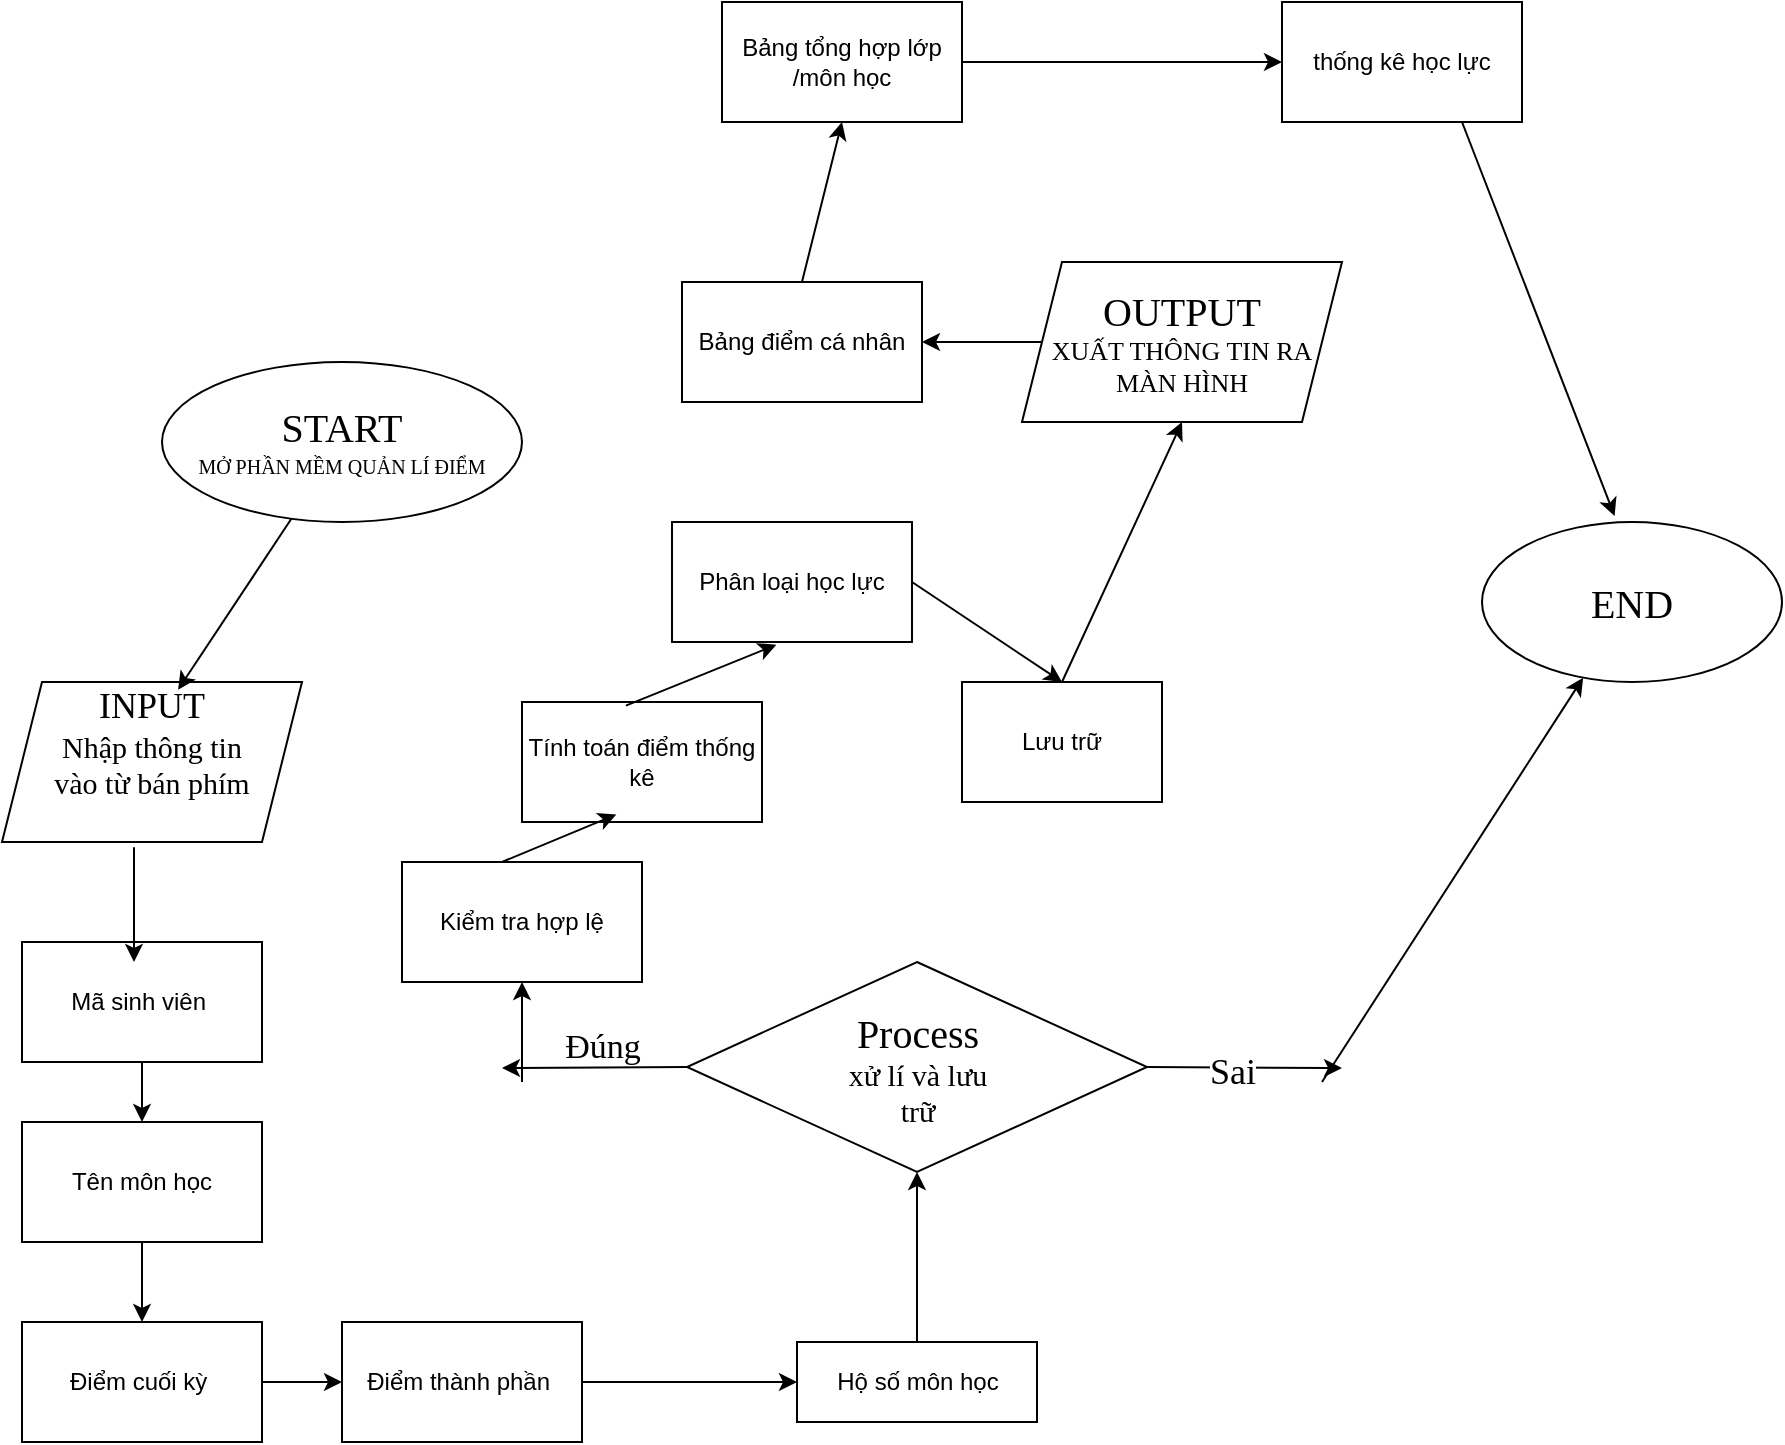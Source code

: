 <mxfile version="28.2.2">
  <diagram name="Page-1" id="7Qls2PjvW-5MO54gI731">
    <mxGraphModel dx="1042" dy="658" grid="1" gridSize="10" guides="1" tooltips="1" connect="1" arrows="1" fold="1" page="1" pageScale="1" pageWidth="850" pageHeight="1100" math="0" shadow="0">
      <root>
        <mxCell id="0" />
        <mxCell id="1" parent="0" />
        <mxCell id="jB4cQk2fFuhU0whX5ETW-93" value="&lt;font face=&quot;Times New Roman&quot;&gt;&lt;span style=&quot;font-size: 20px;&quot;&gt;START&lt;/span&gt;&lt;/font&gt;&lt;div&gt;&lt;font style=&quot;font-size: 10px;&quot; face=&quot;Times New Roman&quot;&gt;MỞ PHẦN MỀM QUẢN LÍ ĐIỂM&lt;/font&gt;&lt;/div&gt;" style="ellipse;whiteSpace=wrap;html=1;" vertex="1" parent="1">
          <mxGeometry x="330" y="300" width="180" height="80" as="geometry" />
        </mxCell>
        <mxCell id="jB4cQk2fFuhU0whX5ETW-94" value="&lt;font style=&quot;font-size: 18px;&quot; face=&quot;Times New Roman&quot;&gt;INPUT&lt;/font&gt;&lt;div&gt;&lt;font face=&quot;Times New Roman&quot;&gt;&lt;font style=&quot;font-size: 15px;&quot;&gt;Nhập thông tin&lt;/font&gt;&lt;/font&gt;&lt;/div&gt;&lt;div&gt;&lt;font style=&quot;font-size: 15px;&quot; face=&quot;Times New Roman&quot;&gt;&lt;font style=&quot;&quot;&gt;vào từ bán phím&lt;/font&gt;&lt;br&gt;&lt;/font&gt;&lt;div&gt;&lt;font face=&quot;Times New Roman&quot;&gt;&lt;span style=&quot;font-size: 16px;&quot;&gt;&lt;br&gt;&lt;/span&gt;&lt;/font&gt;&lt;/div&gt;&lt;/div&gt;" style="shape=parallelogram;perimeter=parallelogramPerimeter;whiteSpace=wrap;html=1;fixedSize=1;" vertex="1" parent="1">
          <mxGeometry x="250" y="460" width="150" height="80" as="geometry" />
        </mxCell>
        <mxCell id="jB4cQk2fFuhU0whX5ETW-95" style="edgeStyle=orthogonalEdgeStyle;rounded=0;orthogonalLoop=1;jettySize=auto;html=1;exitX=0.5;exitY=1;exitDx=0;exitDy=0;" edge="1" parent="1" source="jB4cQk2fFuhU0whX5ETW-94" target="jB4cQk2fFuhU0whX5ETW-94">
          <mxGeometry relative="1" as="geometry" />
        </mxCell>
        <mxCell id="jB4cQk2fFuhU0whX5ETW-96" value="Mã sinh viên&amp;nbsp;" style="rounded=0;whiteSpace=wrap;html=1;" vertex="1" parent="1">
          <mxGeometry x="260" y="590" width="120" height="60" as="geometry" />
        </mxCell>
        <mxCell id="jB4cQk2fFuhU0whX5ETW-97" value="Điểm cuối kỳ&amp;nbsp;" style="rounded=0;whiteSpace=wrap;html=1;" vertex="1" parent="1">
          <mxGeometry x="260" y="780" width="120" height="60" as="geometry" />
        </mxCell>
        <mxCell id="jB4cQk2fFuhU0whX5ETW-98" value="Điểm thành phần&amp;nbsp;" style="rounded=0;whiteSpace=wrap;html=1;" vertex="1" parent="1">
          <mxGeometry x="420" y="780" width="120" height="60" as="geometry" />
        </mxCell>
        <mxCell id="jB4cQk2fFuhU0whX5ETW-99" value="Tên môn học" style="rounded=0;whiteSpace=wrap;html=1;" vertex="1" parent="1">
          <mxGeometry x="260" y="680" width="120" height="60" as="geometry" />
        </mxCell>
        <mxCell id="jB4cQk2fFuhU0whX5ETW-100" value="Hộ số môn học" style="rounded=0;whiteSpace=wrap;html=1;" vertex="1" parent="1">
          <mxGeometry x="647.5" y="790" width="120" height="40" as="geometry" />
        </mxCell>
        <mxCell id="jB4cQk2fFuhU0whX5ETW-101" value="" style="endArrow=classic;html=1;rounded=0;exitX=1;exitY=0.5;exitDx=0;exitDy=0;entryX=0;entryY=0.5;entryDx=0;entryDy=0;" edge="1" parent="1" source="jB4cQk2fFuhU0whX5ETW-97" target="jB4cQk2fFuhU0whX5ETW-98">
          <mxGeometry width="50" height="50" relative="1" as="geometry">
            <mxPoint x="500" y="760" as="sourcePoint" />
            <mxPoint x="550" y="710" as="targetPoint" />
          </mxGeometry>
        </mxCell>
        <mxCell id="jB4cQk2fFuhU0whX5ETW-102" value="" style="endArrow=classic;html=1;rounded=0;exitX=0.5;exitY=1;exitDx=0;exitDy=0;entryX=0.5;entryY=0;entryDx=0;entryDy=0;" edge="1" parent="1" source="jB4cQk2fFuhU0whX5ETW-99" target="jB4cQk2fFuhU0whX5ETW-97">
          <mxGeometry width="50" height="50" relative="1" as="geometry">
            <mxPoint x="500" y="760" as="sourcePoint" />
            <mxPoint x="550" y="710" as="targetPoint" />
          </mxGeometry>
        </mxCell>
        <mxCell id="jB4cQk2fFuhU0whX5ETW-103" value="" style="endArrow=classic;html=1;rounded=0;exitX=0.5;exitY=1;exitDx=0;exitDy=0;entryX=0.5;entryY=0;entryDx=0;entryDy=0;" edge="1" parent="1" source="jB4cQk2fFuhU0whX5ETW-96" target="jB4cQk2fFuhU0whX5ETW-99">
          <mxGeometry width="50" height="50" relative="1" as="geometry">
            <mxPoint x="500" y="760" as="sourcePoint" />
            <mxPoint x="550" y="710" as="targetPoint" />
          </mxGeometry>
        </mxCell>
        <mxCell id="jB4cQk2fFuhU0whX5ETW-104" value="" style="endArrow=classic;html=1;rounded=0;exitX=0.44;exitY=1.033;exitDx=0;exitDy=0;exitPerimeter=0;" edge="1" parent="1" source="jB4cQk2fFuhU0whX5ETW-94">
          <mxGeometry width="50" height="50" relative="1" as="geometry">
            <mxPoint x="500" y="760" as="sourcePoint" />
            <mxPoint x="316" y="600" as="targetPoint" />
          </mxGeometry>
        </mxCell>
        <mxCell id="jB4cQk2fFuhU0whX5ETW-105" value="" style="endArrow=classic;html=1;rounded=0;exitX=1;exitY=0.5;exitDx=0;exitDy=0;" edge="1" parent="1" source="jB4cQk2fFuhU0whX5ETW-98" target="jB4cQk2fFuhU0whX5ETW-100">
          <mxGeometry width="50" height="50" relative="1" as="geometry">
            <mxPoint x="500" y="860" as="sourcePoint" />
            <mxPoint x="550" y="810" as="targetPoint" />
          </mxGeometry>
        </mxCell>
        <mxCell id="jB4cQk2fFuhU0whX5ETW-106" value="" style="endArrow=classic;html=1;rounded=0;exitX=0.5;exitY=0;exitDx=0;exitDy=0;entryX=0.5;entryY=1;entryDx=0;entryDy=0;" edge="1" parent="1" source="jB4cQk2fFuhU0whX5ETW-100" target="jB4cQk2fFuhU0whX5ETW-107">
          <mxGeometry width="50" height="50" relative="1" as="geometry">
            <mxPoint x="500" y="760" as="sourcePoint" />
            <mxPoint x="680" y="740" as="targetPoint" />
          </mxGeometry>
        </mxCell>
        <mxCell id="jB4cQk2fFuhU0whX5ETW-107" value="&lt;font face=&quot;Times New Roman&quot; style=&quot;font-size: 20px;&quot;&gt;Process&lt;/font&gt;&lt;div&gt;&lt;font style=&quot;font-size: 15px;&quot; face=&quot;Times New Roman&quot;&gt;xử lí và lưu&lt;/font&gt;&lt;/div&gt;&lt;div&gt;&lt;font style=&quot;font-size: 15px;&quot; face=&quot;Times New Roman&quot;&gt;trữ&lt;/font&gt;&lt;/div&gt;" style="rhombus;whiteSpace=wrap;html=1;" vertex="1" parent="1">
          <mxGeometry x="592.5" y="600" width="230" height="105" as="geometry" />
        </mxCell>
        <mxCell id="jB4cQk2fFuhU0whX5ETW-108" value="" style="endArrow=classic;html=1;rounded=0;exitX=1;exitY=0.5;exitDx=0;exitDy=0;" edge="1" parent="1" source="jB4cQk2fFuhU0whX5ETW-107">
          <mxGeometry width="50" height="50" relative="1" as="geometry">
            <mxPoint x="510" y="560" as="sourcePoint" />
            <mxPoint x="920" y="653" as="targetPoint" />
          </mxGeometry>
        </mxCell>
        <mxCell id="jB4cQk2fFuhU0whX5ETW-109" value="&lt;font face=&quot;Times New Roman&quot; style=&quot;font-size: 18px;&quot;&gt;Sai&lt;/font&gt;" style="edgeLabel;html=1;align=center;verticalAlign=middle;resizable=0;points=[];" vertex="1" connectable="0" parent="jB4cQk2fFuhU0whX5ETW-108">
          <mxGeometry x="-0.136" y="-2" relative="1" as="geometry">
            <mxPoint as="offset" />
          </mxGeometry>
        </mxCell>
        <mxCell id="jB4cQk2fFuhU0whX5ETW-110" value="Lưu trữ" style="rounded=0;whiteSpace=wrap;html=1;" vertex="1" parent="1">
          <mxGeometry x="730" y="460" width="100" height="60" as="geometry" />
        </mxCell>
        <mxCell id="jB4cQk2fFuhU0whX5ETW-111" value="Phân loại học lực" style="rounded=0;whiteSpace=wrap;html=1;" vertex="1" parent="1">
          <mxGeometry x="585" y="380" width="120" height="60" as="geometry" />
        </mxCell>
        <mxCell id="jB4cQk2fFuhU0whX5ETW-112" value="Kiểm tra hợp lệ" style="rounded=0;whiteSpace=wrap;html=1;" vertex="1" parent="1">
          <mxGeometry x="450" y="550" width="120" height="60" as="geometry" />
        </mxCell>
        <mxCell id="jB4cQk2fFuhU0whX5ETW-113" value="Tính toán điểm thống kê" style="rounded=0;whiteSpace=wrap;html=1;" vertex="1" parent="1">
          <mxGeometry x="510" y="470" width="120" height="60" as="geometry" />
        </mxCell>
        <mxCell id="jB4cQk2fFuhU0whX5ETW-114" value="" style="endArrow=classic;html=1;rounded=0;exitX=0;exitY=0.5;exitDx=0;exitDy=0;" edge="1" parent="1" source="jB4cQk2fFuhU0whX5ETW-107">
          <mxGeometry width="50" height="50" relative="1" as="geometry">
            <mxPoint x="500" y="550" as="sourcePoint" />
            <mxPoint x="500" y="653" as="targetPoint" />
          </mxGeometry>
        </mxCell>
        <mxCell id="jB4cQk2fFuhU0whX5ETW-115" style="edgeStyle=orthogonalEdgeStyle;rounded=0;orthogonalLoop=1;jettySize=auto;html=1;exitX=0.5;exitY=1;exitDx=0;exitDy=0;" edge="1" parent="1" source="jB4cQk2fFuhU0whX5ETW-110" target="jB4cQk2fFuhU0whX5ETW-110">
          <mxGeometry relative="1" as="geometry" />
        </mxCell>
        <mxCell id="jB4cQk2fFuhU0whX5ETW-116" value="" style="endArrow=classic;html=1;rounded=0;entryX=0.393;entryY=0.937;entryDx=0;entryDy=0;entryPerimeter=0;" edge="1" parent="1" target="jB4cQk2fFuhU0whX5ETW-113">
          <mxGeometry width="50" height="50" relative="1" as="geometry">
            <mxPoint x="500" y="550" as="sourcePoint" />
            <mxPoint x="550" y="500" as="targetPoint" />
          </mxGeometry>
        </mxCell>
        <mxCell id="jB4cQk2fFuhU0whX5ETW-117" value="" style="endArrow=classic;html=1;rounded=0;exitX=0.433;exitY=0.03;exitDx=0;exitDy=0;exitPerimeter=0;entryX=0.435;entryY=1.023;entryDx=0;entryDy=0;entryPerimeter=0;" edge="1" parent="1" source="jB4cQk2fFuhU0whX5ETW-113" target="jB4cQk2fFuhU0whX5ETW-111">
          <mxGeometry width="50" height="50" relative="1" as="geometry">
            <mxPoint x="500" y="550" as="sourcePoint" />
            <mxPoint x="550" y="500" as="targetPoint" />
          </mxGeometry>
        </mxCell>
        <mxCell id="jB4cQk2fFuhU0whX5ETW-118" value="" style="endArrow=classic;html=1;rounded=0;exitX=1;exitY=0.5;exitDx=0;exitDy=0;entryX=0.5;entryY=0;entryDx=0;entryDy=0;" edge="1" parent="1" source="jB4cQk2fFuhU0whX5ETW-111" target="jB4cQk2fFuhU0whX5ETW-110">
          <mxGeometry width="50" height="50" relative="1" as="geometry">
            <mxPoint x="500" y="550" as="sourcePoint" />
            <mxPoint x="550" y="500" as="targetPoint" />
          </mxGeometry>
        </mxCell>
        <mxCell id="jB4cQk2fFuhU0whX5ETW-119" value="" style="endArrow=classic;html=1;rounded=0;entryX=0.5;entryY=1;entryDx=0;entryDy=0;" edge="1" parent="1" target="jB4cQk2fFuhU0whX5ETW-112">
          <mxGeometry width="50" height="50" relative="1" as="geometry">
            <mxPoint x="510" y="660" as="sourcePoint" />
            <mxPoint x="550" y="500" as="targetPoint" />
          </mxGeometry>
        </mxCell>
        <mxCell id="jB4cQk2fFuhU0whX5ETW-120" value="" style="endArrow=classic;html=1;rounded=0;entryX=0.587;entryY=0.048;entryDx=0;entryDy=0;entryPerimeter=0;" edge="1" parent="1" source="jB4cQk2fFuhU0whX5ETW-93" target="jB4cQk2fFuhU0whX5ETW-94">
          <mxGeometry width="50" height="50" relative="1" as="geometry">
            <mxPoint x="500" y="550" as="sourcePoint" />
            <mxPoint x="550" y="500" as="targetPoint" />
          </mxGeometry>
        </mxCell>
        <mxCell id="jB4cQk2fFuhU0whX5ETW-121" value="&lt;font style=&quot;font-size: 17px;&quot; face=&quot;Times New Roman&quot;&gt;Đúng&lt;/font&gt;" style="text;html=1;align=center;verticalAlign=middle;resizable=0;points=[];autosize=1;strokeColor=none;fillColor=none;" vertex="1" parent="1">
          <mxGeometry x="520" y="628" width="60" height="30" as="geometry" />
        </mxCell>
        <mxCell id="jB4cQk2fFuhU0whX5ETW-122" value="&lt;font face=&quot;Times New Roman&quot;&gt;&lt;span style=&quot;font-size: 20px;&quot;&gt;OUTPUT&lt;/span&gt;&lt;/font&gt;&lt;div&gt;&lt;font style=&quot;font-size: 13px;&quot; face=&quot;Times New Roman&quot;&gt;XUẤT THÔNG TIN RA MÀN HÌNH&lt;/font&gt;&lt;/div&gt;" style="shape=parallelogram;perimeter=parallelogramPerimeter;whiteSpace=wrap;html=1;fixedSize=1;" vertex="1" parent="1">
          <mxGeometry x="760" y="250" width="160" height="80" as="geometry" />
        </mxCell>
        <mxCell id="jB4cQk2fFuhU0whX5ETW-123" value="Bảng tổng hợp lớp /môn học" style="rounded=0;whiteSpace=wrap;html=1;" vertex="1" parent="1">
          <mxGeometry x="610" y="120" width="120" height="60" as="geometry" />
        </mxCell>
        <mxCell id="jB4cQk2fFuhU0whX5ETW-124" value="thống kê học lực" style="rounded=0;whiteSpace=wrap;html=1;" vertex="1" parent="1">
          <mxGeometry x="890" y="120" width="120" height="60" as="geometry" />
        </mxCell>
        <mxCell id="jB4cQk2fFuhU0whX5ETW-125" value="Bảng điểm cá nhân" style="rounded=0;whiteSpace=wrap;html=1;" vertex="1" parent="1">
          <mxGeometry x="590" y="260" width="120" height="60" as="geometry" />
        </mxCell>
        <mxCell id="jB4cQk2fFuhU0whX5ETW-126" value="" style="endArrow=classic;html=1;rounded=0;exitX=0.5;exitY=0;exitDx=0;exitDy=0;entryX=0.5;entryY=1;entryDx=0;entryDy=0;" edge="1" parent="1" source="jB4cQk2fFuhU0whX5ETW-110" target="jB4cQk2fFuhU0whX5ETW-122">
          <mxGeometry width="50" height="50" relative="1" as="geometry">
            <mxPoint x="610" y="170" as="sourcePoint" />
            <mxPoint x="660" y="120" as="targetPoint" />
          </mxGeometry>
        </mxCell>
        <mxCell id="jB4cQk2fFuhU0whX5ETW-127" value="" style="endArrow=classic;html=1;rounded=0;exitX=0;exitY=0.5;exitDx=0;exitDy=0;" edge="1" parent="1" source="jB4cQk2fFuhU0whX5ETW-122" target="jB4cQk2fFuhU0whX5ETW-125">
          <mxGeometry width="50" height="50" relative="1" as="geometry">
            <mxPoint x="610" y="170" as="sourcePoint" />
            <mxPoint x="660" y="120" as="targetPoint" />
          </mxGeometry>
        </mxCell>
        <mxCell id="jB4cQk2fFuhU0whX5ETW-128" value="" style="endArrow=classic;html=1;rounded=0;exitX=0.5;exitY=0;exitDx=0;exitDy=0;entryX=0.5;entryY=1;entryDx=0;entryDy=0;" edge="1" parent="1" source="jB4cQk2fFuhU0whX5ETW-125" target="jB4cQk2fFuhU0whX5ETW-123">
          <mxGeometry width="50" height="50" relative="1" as="geometry">
            <mxPoint x="610" y="470" as="sourcePoint" />
            <mxPoint x="660" y="420" as="targetPoint" />
          </mxGeometry>
        </mxCell>
        <mxCell id="jB4cQk2fFuhU0whX5ETW-129" value="" style="endArrow=classic;html=1;rounded=0;exitX=1;exitY=0.5;exitDx=0;exitDy=0;" edge="1" parent="1" source="jB4cQk2fFuhU0whX5ETW-123" target="jB4cQk2fFuhU0whX5ETW-124">
          <mxGeometry width="50" height="50" relative="1" as="geometry">
            <mxPoint x="770" y="180" as="sourcePoint" />
            <mxPoint x="820" y="130" as="targetPoint" />
          </mxGeometry>
        </mxCell>
        <mxCell id="jB4cQk2fFuhU0whX5ETW-130" value="&lt;font face=&quot;Times New Roman&quot; style=&quot;font-size: 20px;&quot;&gt;END&lt;/font&gt;" style="ellipse;whiteSpace=wrap;html=1;" vertex="1" parent="1">
          <mxGeometry x="990" y="380" width="150" height="80" as="geometry" />
        </mxCell>
        <mxCell id="jB4cQk2fFuhU0whX5ETW-131" value="" style="endArrow=classic;html=1;rounded=0;" edge="1" parent="1" target="jB4cQk2fFuhU0whX5ETW-130">
          <mxGeometry width="50" height="50" relative="1" as="geometry">
            <mxPoint x="910" y="660" as="sourcePoint" />
            <mxPoint x="960" y="610" as="targetPoint" />
          </mxGeometry>
        </mxCell>
        <mxCell id="jB4cQk2fFuhU0whX5ETW-132" value="" style="endArrow=classic;html=1;rounded=0;exitX=0.75;exitY=1;exitDx=0;exitDy=0;entryX=0.442;entryY=-0.037;entryDx=0;entryDy=0;entryPerimeter=0;" edge="1" parent="1" source="jB4cQk2fFuhU0whX5ETW-124" target="jB4cQk2fFuhU0whX5ETW-130">
          <mxGeometry width="50" height="50" relative="1" as="geometry">
            <mxPoint x="1010" y="270" as="sourcePoint" />
            <mxPoint x="1060" y="220" as="targetPoint" />
          </mxGeometry>
        </mxCell>
      </root>
    </mxGraphModel>
  </diagram>
</mxfile>

